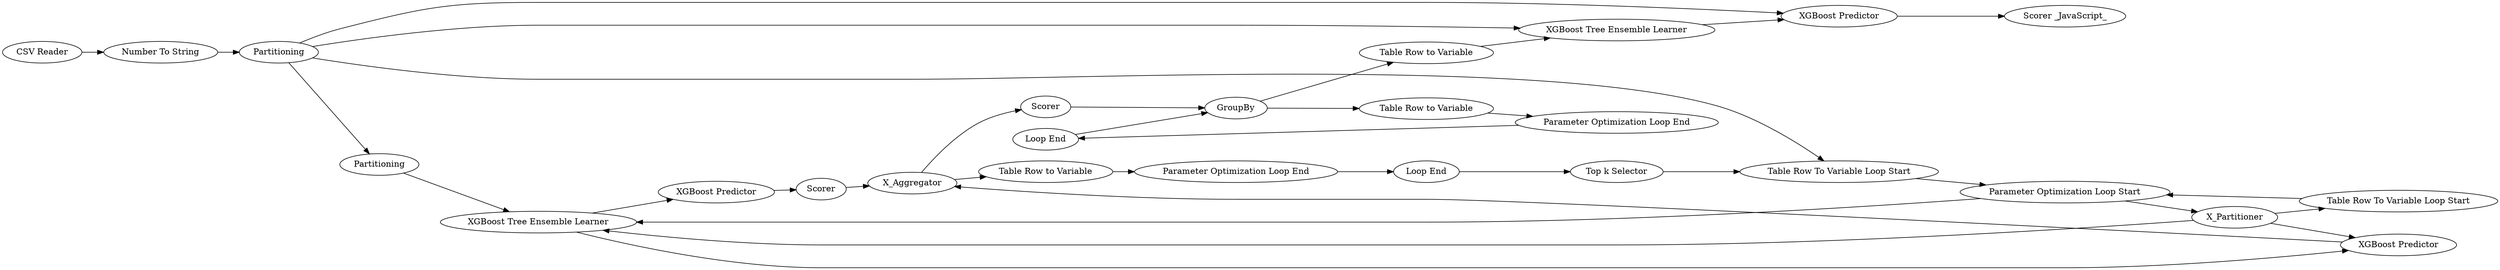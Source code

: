 digraph {
	44 -> 47
	3 -> 2
	28 -> 2
	29 -> 35
	7 -> 22
	35 -> 47
	21 -> 22
	7 -> 24
	4 -> 27
	3 -> 28
	28 -> 26
	2 -> 8
	1 -> 17
	47 -> 45
	26 -> 3
	7 -> 34
	22 -> 51
	17 -> 7
	46 -> 44
	28 -> 30
	18 -> 29
	33 -> 34
	34 -> 3
	19 -> 4
	27 -> 33
	7 -> 21
	47 -> 48
	29 -> 19
	45 -> 46
	30 -> 29
	2 -> 30
	24 -> 2
	48 -> 21
	8 -> 18
	27 [label="Loop End"]
	7 [label=Partitioning]
	18 [label=Scorer]
	26 [label="Table Row To Variable Loop Start"]
	21 [label="XGBoost Tree Ensemble Learner"]
	8 [label="XGBoost Predictor"]
	17 [label="Number To String"]
	3 [label="Parameter Optimization Loop Start"]
	19 [label="Table Row to Variable"]
	24 [label=Partitioning]
	51 [label="Scorer _JavaScript_"]
	48 [label="Table Row to Variable"]
	1 [label="CSV Reader"]
	22 [label="XGBoost Predictor"]
	28 [label=X_Partitioner]
	4 [label="Parameter Optimization Loop End"]
	47 [label=GroupBy]
	35 [label=Scorer]
	44 [label="Loop End"]
	34 [label="Table Row To Variable Loop Start"]
	29 [label=X_Aggregator]
	46 [label="Parameter Optimization Loop End"]
	33 [label="Top k Selector"]
	30 [label="XGBoost Predictor"]
	2 [label="XGBoost Tree Ensemble Learner"]
	45 [label="Table Row to Variable"]
	rankdir=LR
}
